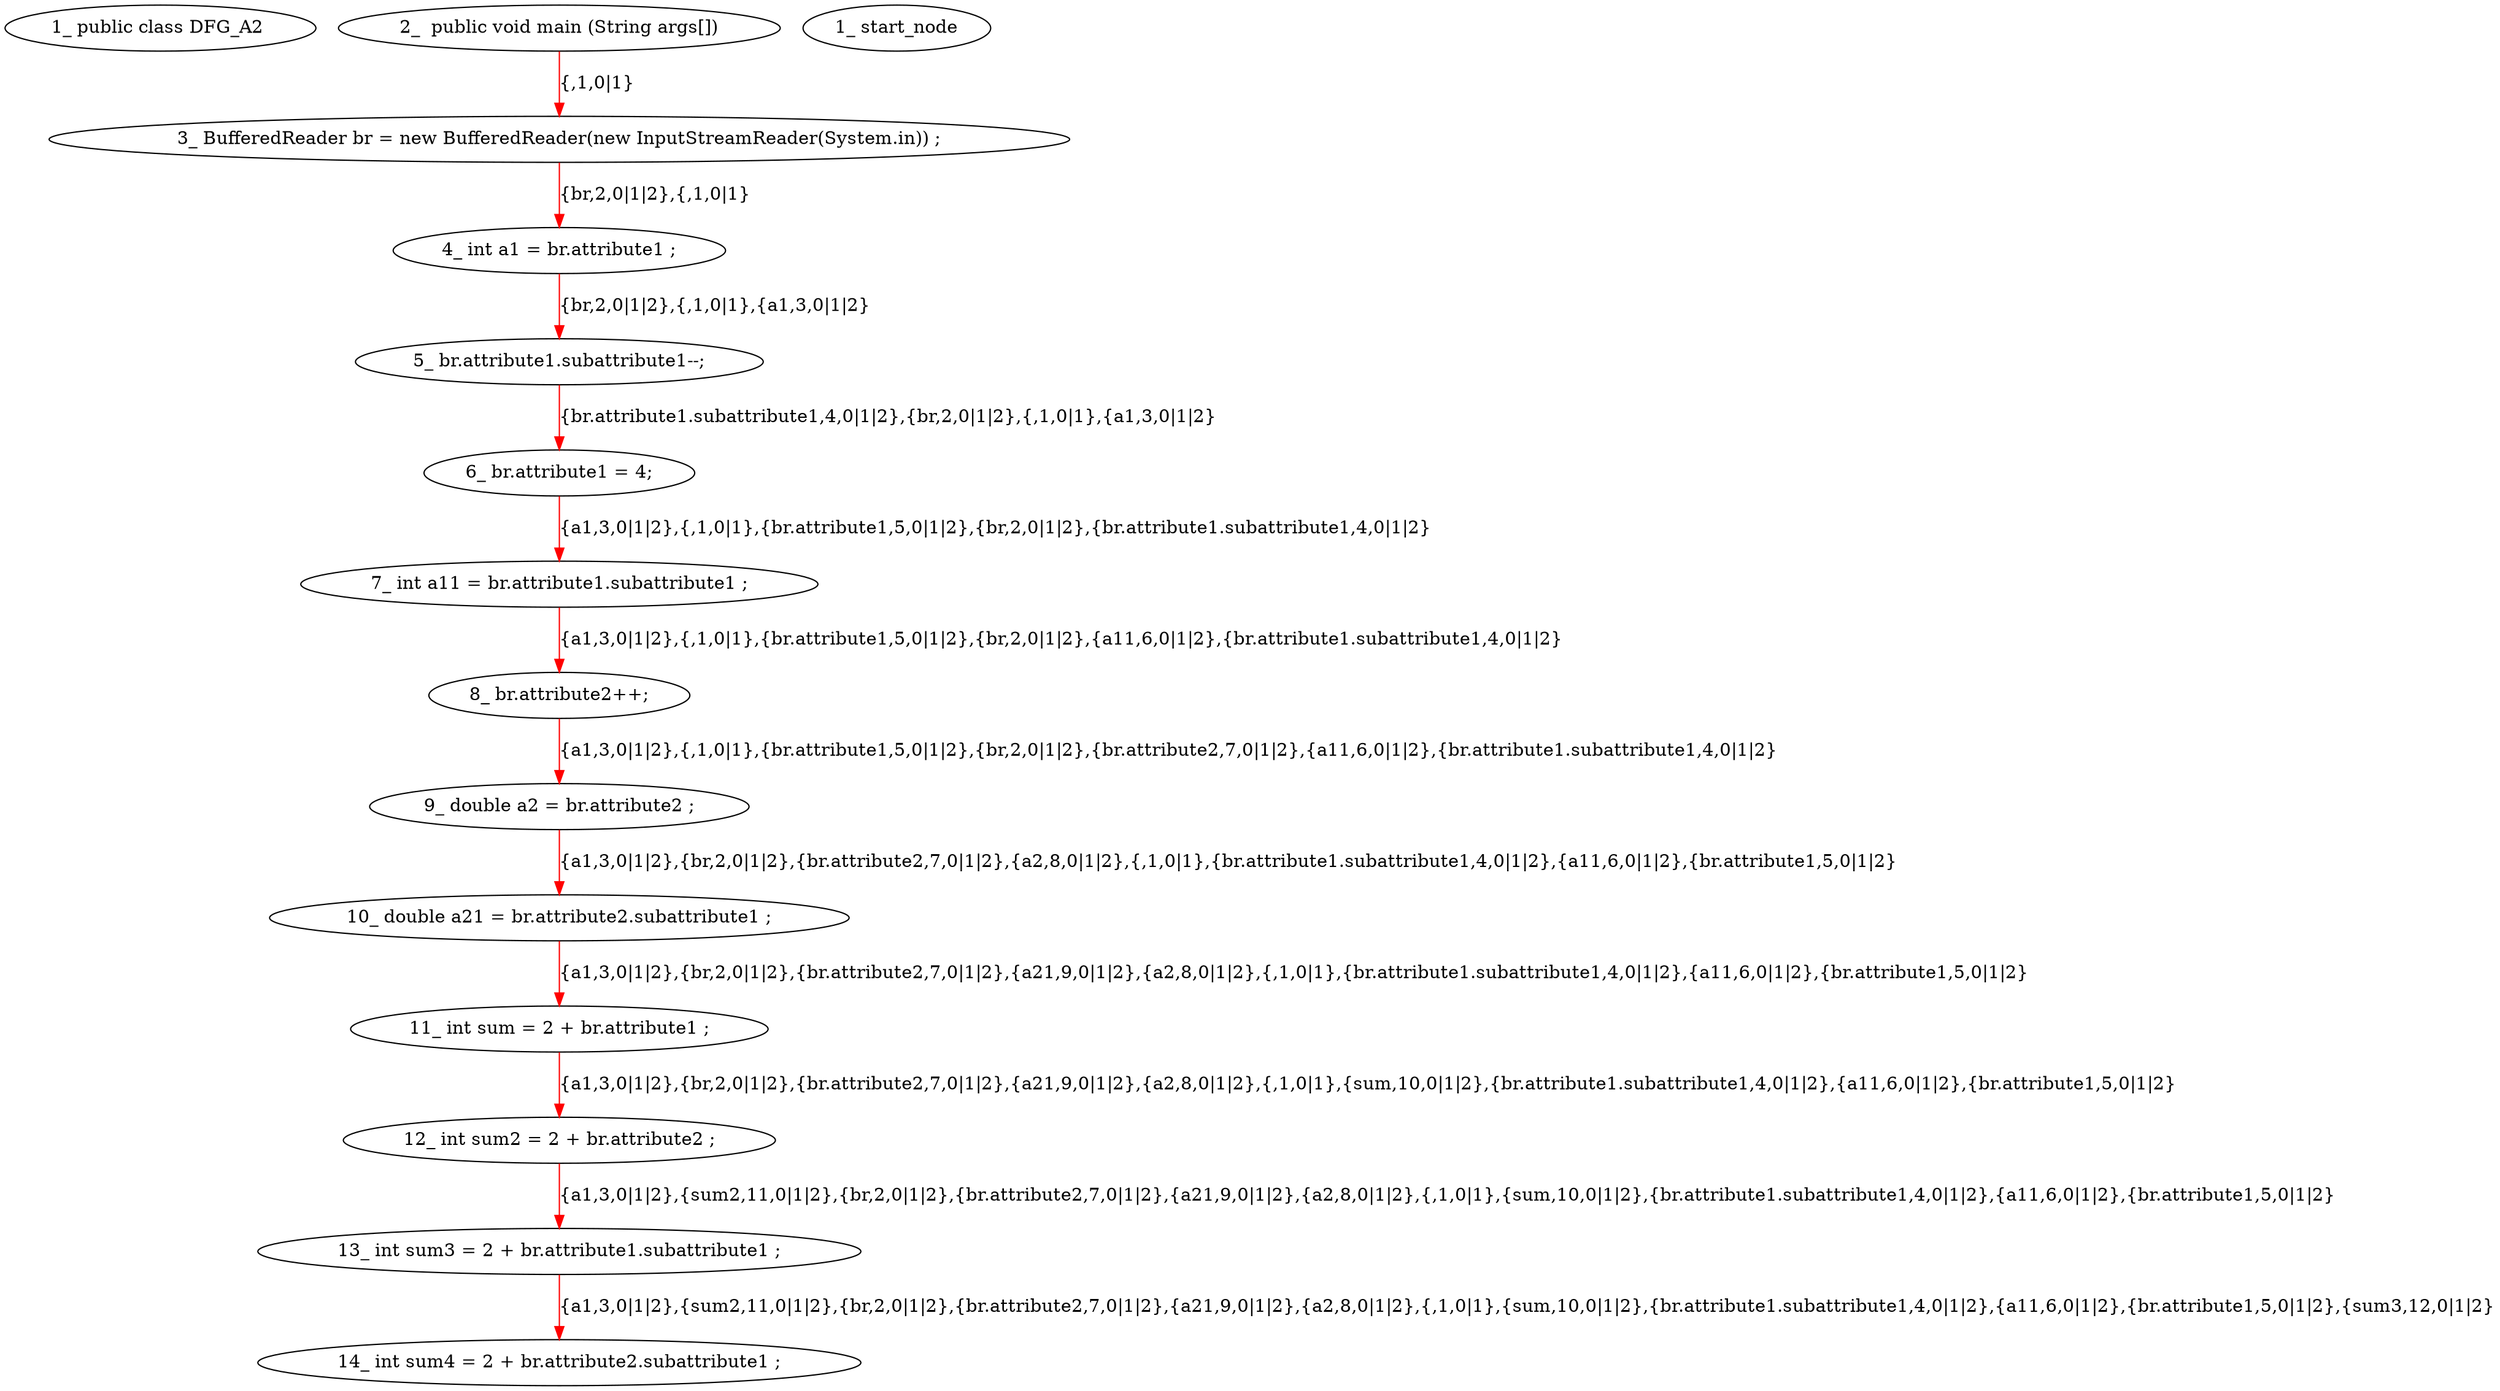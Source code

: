 digraph  {
6 [label="1_\ public\ class\ DFG_A2\ ", type_label=class_declaration];
10 [label="2_\ \ public\ void\ main\ \(String\ args\[\]\)", type_label=method_declaration];
23 [label="3_\ BufferedReader\ br\ =\ new\ BufferedReader\(new\ InputStreamReader\(System\.in\)\)\ ;", type_label=local_declaration];
40 [label="4_\ int\ a1\ =\ br\.attribute1\ ;", type_label=local_declaration];
49 [label="5_\ br\.attribute1\.subattribute1\-\-;", type_label=expression_statement];
56 [label="6_\ br\.attribute1\ =\ 4;", type_label=expression_statement];
63 [label="7_\ int\ a11\ =\ br\.attribute1\.subattribute1\ ;", type_label=local_declaration];
74 [label="8_\ br\.attribute2\+\+;", type_label=expression_statement];
79 [label="9_\ double\ a2\ =\ br\.attribute2\ ;", type_label=local_declaration];
88 [label="10_\ double\ a21\ =\ br\.attribute2\.subattribute1\ ;", type_label=local_declaration];
99 [label="11_\ int\ sum\ =\ 2\ \+\ br\.attribute1\ ;", type_label=local_declaration];
110 [label="12_\ int\ sum2\ =\ 2\ \+\ br\.attribute2\ ;", type_label=local_declaration];
121 [label="13_\ int\ sum3\ =\ 2\ \+\ br\.attribute1\.subattribute1\ ;", type_label=local_declaration];
134 [label="14_\ int\ sum4\ =\ 2\ \+\ br\.attribute2\.subattribute1\ ;", type_label=local_declaration];
1 [label="1_\ start_node", type_label=start];
10 -> 23  [color=red, controlflow_type=first_next_line, edge_type=CFG_edge, key=0, label="{,1,0|1}"];
23 -> 40  [color=red, controlflow_type="next_line 1", edge_type=CFG_edge, key=0, label="{br,2,0|1|2},{,1,0|1}"];
40 -> 49  [color=red, controlflow_type="next_line 1", edge_type=CFG_edge, key=0, label="{br,2,0|1|2},{,1,0|1},{a1,3,0|1|2}"];
49 -> 56  [color=red, controlflow_type="next_line 1", edge_type=CFG_edge, key=0, label="{br.attribute1.subattribute1,4,0|1|2},{br,2,0|1|2},{,1,0|1},{a1,3,0|1|2}"];
56 -> 63  [color=red, controlflow_type="next_line 1", edge_type=CFG_edge, key=0, label="{a1,3,0|1|2},{,1,0|1},{br.attribute1,5,0|1|2},{br,2,0|1|2},{br.attribute1.subattribute1,4,0|1|2}"];
63 -> 74  [color=red, controlflow_type="next_line 1", edge_type=CFG_edge, key=0, label="{a1,3,0|1|2},{,1,0|1},{br.attribute1,5,0|1|2},{br,2,0|1|2},{a11,6,0|1|2},{br.attribute1.subattribute1,4,0|1|2}"];
74 -> 79  [color=red, controlflow_type="next_line 1", edge_type=CFG_edge, key=0, label="{a1,3,0|1|2},{,1,0|1},{br.attribute1,5,0|1|2},{br,2,0|1|2},{br.attribute2,7,0|1|2},{a11,6,0|1|2},{br.attribute1.subattribute1,4,0|1|2}"];
79 -> 88  [color=red, controlflow_type="next_line 1", edge_type=CFG_edge, key=0, label="{a1,3,0|1|2},{br,2,0|1|2},{br.attribute2,7,0|1|2},{a2,8,0|1|2},{,1,0|1},{br.attribute1.subattribute1,4,0|1|2},{a11,6,0|1|2},{br.attribute1,5,0|1|2}"];
88 -> 99  [color=red, controlflow_type="next_line 1", edge_type=CFG_edge, key=0, label="{a1,3,0|1|2},{br,2,0|1|2},{br.attribute2,7,0|1|2},{a21,9,0|1|2},{a2,8,0|1|2},{,1,0|1},{br.attribute1.subattribute1,4,0|1|2},{a11,6,0|1|2},{br.attribute1,5,0|1|2}"];
99 -> 110  [color=red, controlflow_type="next_line 1", edge_type=CFG_edge, key=0, label="{a1,3,0|1|2},{br,2,0|1|2},{br.attribute2,7,0|1|2},{a21,9,0|1|2},{a2,8,0|1|2},{,1,0|1},{sum,10,0|1|2},{br.attribute1.subattribute1,4,0|1|2},{a11,6,0|1|2},{br.attribute1,5,0|1|2}"];
110 -> 121  [color=red, controlflow_type="next_line 1", edge_type=CFG_edge, key=0, label="{a1,3,0|1|2},{sum2,11,0|1|2},{br,2,0|1|2},{br.attribute2,7,0|1|2},{a21,9,0|1|2},{a2,8,0|1|2},{,1,0|1},{sum,10,0|1|2},{br.attribute1.subattribute1,4,0|1|2},{a11,6,0|1|2},{br.attribute1,5,0|1|2}"];
121 -> 134  [color=red, controlflow_type="next_line 1", edge_type=CFG_edge, key=0, label="{a1,3,0|1|2},{sum2,11,0|1|2},{br,2,0|1|2},{br.attribute2,7,0|1|2},{a21,9,0|1|2},{a2,8,0|1|2},{,1,0|1},{sum,10,0|1|2},{br.attribute1.subattribute1,4,0|1|2},{a11,6,0|1|2},{br.attribute1,5,0|1|2},{sum3,12,0|1|2}"];
}

